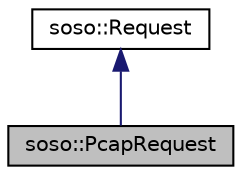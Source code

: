digraph "soso::PcapRequest"
{
 // LATEX_PDF_SIZE
  edge [fontname="Helvetica",fontsize="10",labelfontname="Helvetica",labelfontsize="10"];
  node [fontname="Helvetica",fontsize="10",shape=record];
  Node1 [label="soso::PcapRequest",height=0.2,width=0.4,color="black", fillcolor="grey75", style="filled", fontcolor="black",tooltip="pcap 모델 request 정의"];
  Node2 -> Node1 [dir="back",color="midnightblue",fontsize="10",style="solid",fontname="Helvetica"];
  Node2 [label="soso::Request",height=0.2,width=0.4,color="black", fillcolor="white", style="filled",URL="$classsoso_1_1Request.html",tooltip="모듈 컴포넌트에 전달되는 정보 Class 수신된 패킷 또는 메타정보등을 추가할 수 있다. Request Class를 상속 받아 구현에 맞게 커스터마이징 필요"];
}
